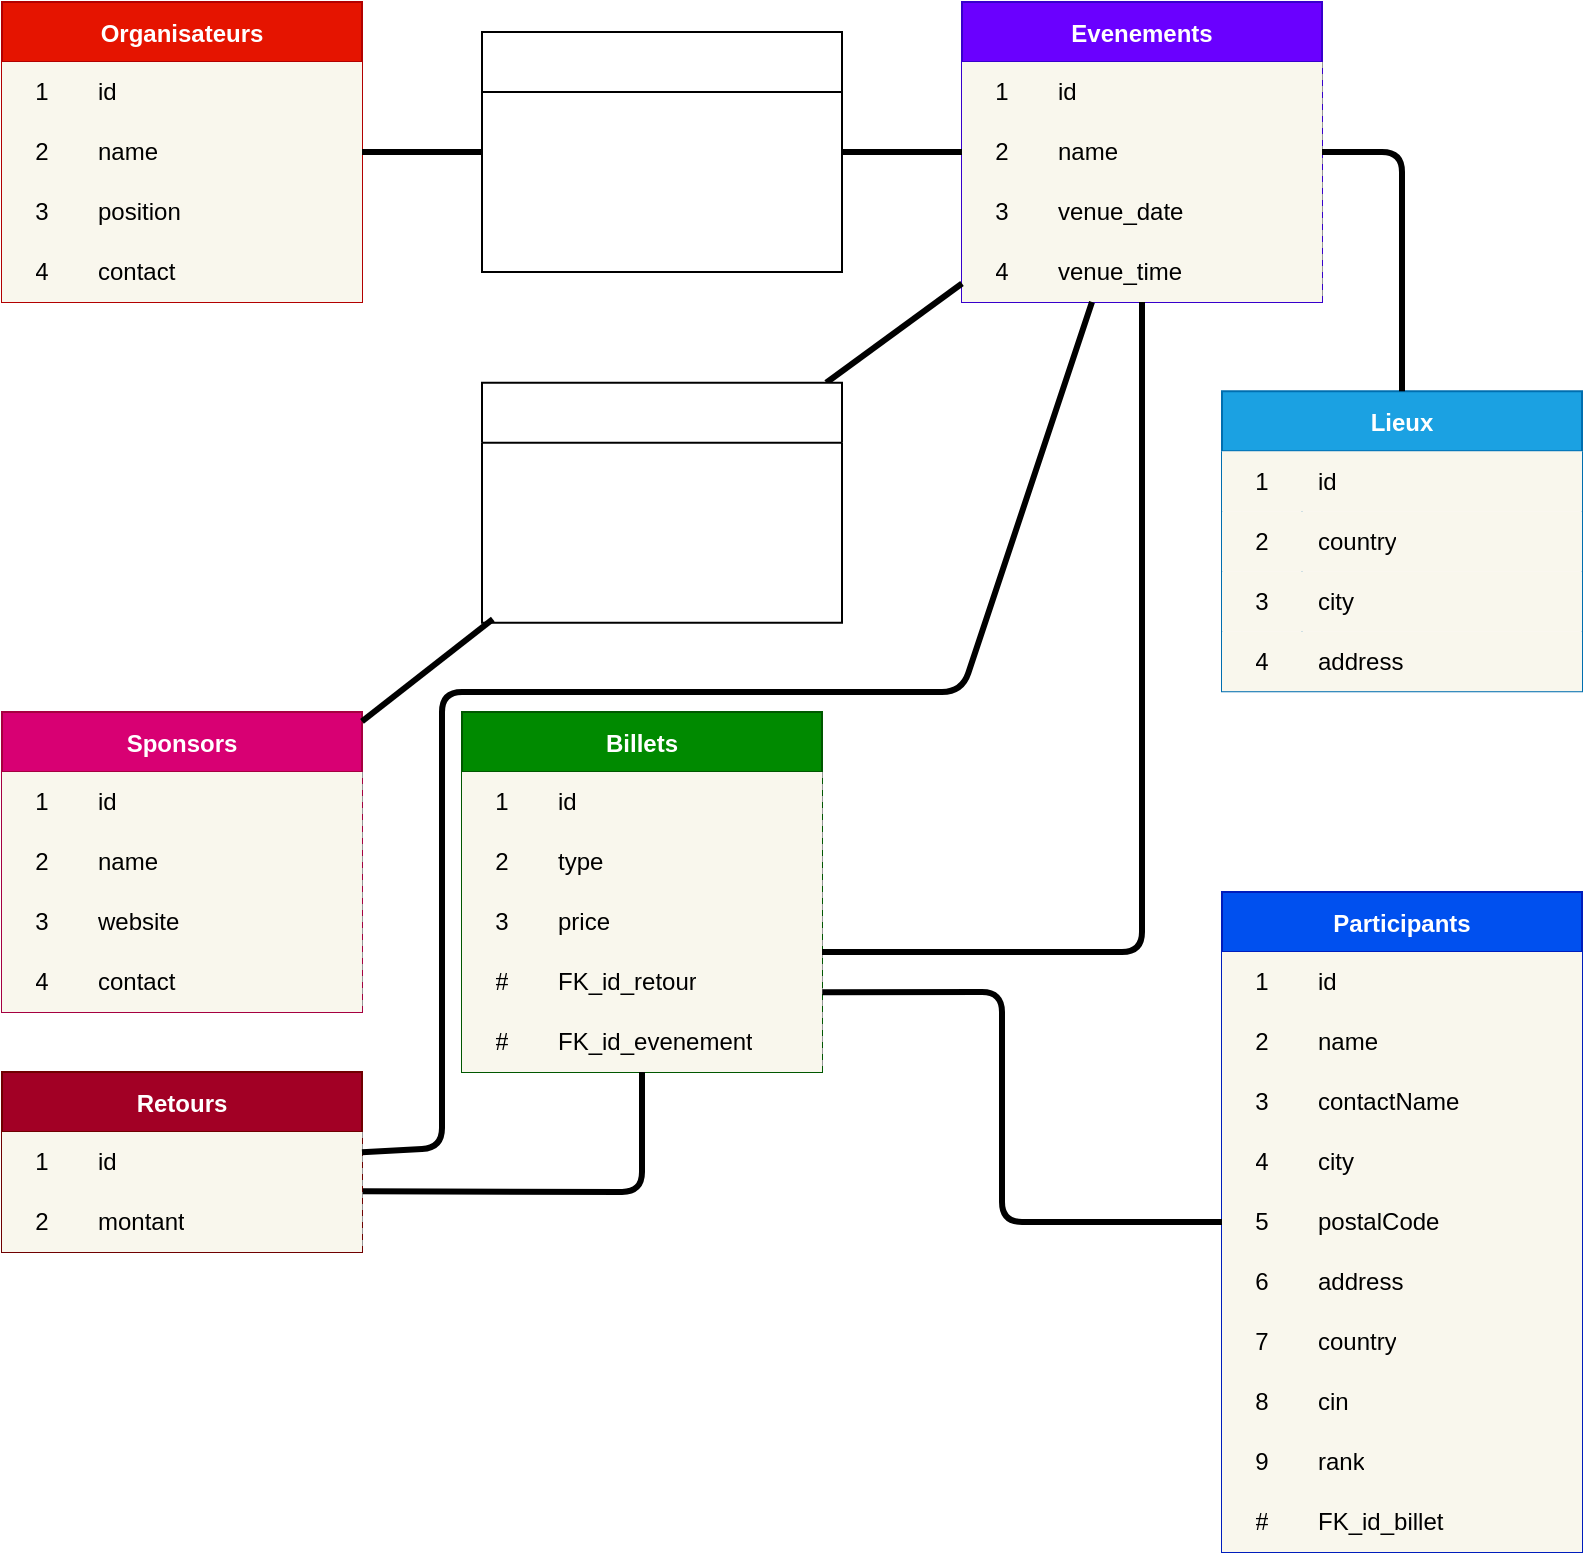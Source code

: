 <mxfile>
    <diagram id="FEun9XhWtbE138NAahEg" name="Page-1">
        <mxGraphModel dx="843" dy="712" grid="1" gridSize="10" guides="1" tooltips="1" connect="1" arrows="1" fold="1" page="1" pageScale="1" pageWidth="850" pageHeight="1100" math="0" shadow="0">
            <root>
                <mxCell id="0"/>
                <mxCell id="1" parent="0"/>
                <mxCell id="231" value="Organisateurs" style="shape=table;startSize=30;container=1;collapsible=0;childLayout=tableLayout;fixedRows=1;rowLines=1;fontStyle=1;rounded=0;shadow=0;glass=0;labelBackgroundColor=none;labelBorderColor=none;sketch=0;strokeColor=#B20000;strokeWidth=1;fontColor=#ffffff;fillColor=#e51400;resizeLast=1;resizeLastRow=1;" parent="1" vertex="1">
                    <mxGeometry x="40" y="25" width="180" height="150" as="geometry"/>
                </mxCell>
                <mxCell id="232" value="" style="shape=tableRow;horizontal=0;startSize=0;swimlaneHead=0;swimlaneBody=0;top=0;left=0;bottom=0;right=0;collapsible=0;dropTarget=0;fillColor=none;points=[[0,0.5],[1,0.5]];portConstraint=eastwest;rounded=0;shadow=0;glass=0;labelBackgroundColor=none;labelBorderColor=none;sketch=0;strokeColor=default;strokeWidth=1;fontColor=#000000;" parent="231" vertex="1">
                    <mxGeometry y="30" width="180" height="30" as="geometry"/>
                </mxCell>
                <mxCell id="233" value="1" style="shape=partialRectangle;html=1;whiteSpace=wrap;connectable=0;fillColor=#f9f7ed;top=0;left=0;bottom=0;right=0;overflow=hidden;pointerEvents=1;rounded=0;shadow=0;glass=0;labelBackgroundColor=none;labelBorderColor=none;sketch=0;strokeColor=#36393d;strokeWidth=1;fontColor=#000000;" parent="232" vertex="1">
                    <mxGeometry width="40" height="30" as="geometry">
                        <mxRectangle width="40" height="30" as="alternateBounds"/>
                    </mxGeometry>
                </mxCell>
                <mxCell id="234" value="&lt;font color=&quot;#000000&quot;&gt;id&lt;/font&gt;" style="shape=partialRectangle;html=1;whiteSpace=wrap;connectable=0;fillColor=#f9f7ed;top=0;left=0;bottom=0;right=0;align=left;spacingLeft=6;overflow=hidden;rounded=0;shadow=0;glass=0;labelBackgroundColor=none;labelBorderColor=none;sketch=0;strokeColor=#36393d;strokeWidth=1;" parent="232" vertex="1">
                    <mxGeometry x="40" width="140" height="30" as="geometry">
                        <mxRectangle width="140" height="30" as="alternateBounds"/>
                    </mxGeometry>
                </mxCell>
                <mxCell id="235" value="" style="shape=tableRow;horizontal=0;startSize=0;swimlaneHead=0;swimlaneBody=0;top=0;left=0;bottom=0;right=0;collapsible=0;dropTarget=0;fillColor=none;points=[[0,0.5],[1,0.5]];portConstraint=eastwest;rounded=0;shadow=0;glass=0;labelBackgroundColor=none;labelBorderColor=none;sketch=0;strokeColor=default;strokeWidth=1;fontColor=#000000;" parent="231" vertex="1">
                    <mxGeometry y="60" width="180" height="30" as="geometry"/>
                </mxCell>
                <mxCell id="236" value="2" style="shape=partialRectangle;html=1;whiteSpace=wrap;connectable=0;fillColor=#f9f7ed;top=0;left=0;bottom=0;right=0;overflow=hidden;rounded=0;shadow=0;glass=0;labelBackgroundColor=none;labelBorderColor=none;sketch=0;strokeColor=#36393d;strokeWidth=1;fontColor=#000000;" parent="235" vertex="1">
                    <mxGeometry width="40" height="30" as="geometry">
                        <mxRectangle width="40" height="30" as="alternateBounds"/>
                    </mxGeometry>
                </mxCell>
                <mxCell id="237" value="name" style="shape=partialRectangle;html=1;whiteSpace=wrap;connectable=0;fillColor=#f9f7ed;top=0;left=0;bottom=0;right=0;align=left;spacingLeft=6;overflow=hidden;rounded=0;shadow=0;glass=0;labelBackgroundColor=none;labelBorderColor=none;sketch=0;strokeColor=#36393d;strokeWidth=1;fontColor=#000000;" parent="235" vertex="1">
                    <mxGeometry x="40" width="140" height="30" as="geometry">
                        <mxRectangle width="140" height="30" as="alternateBounds"/>
                    </mxGeometry>
                </mxCell>
                <mxCell id="238" value="" style="shape=tableRow;horizontal=0;startSize=0;swimlaneHead=0;swimlaneBody=0;top=0;left=0;bottom=0;right=0;collapsible=0;dropTarget=0;fillColor=none;points=[[0,0.5],[1,0.5]];portConstraint=eastwest;rounded=0;shadow=0;glass=0;labelBackgroundColor=none;labelBorderColor=none;sketch=0;strokeColor=default;strokeWidth=1;fontColor=#000000;" parent="231" vertex="1">
                    <mxGeometry y="90" width="180" height="30" as="geometry"/>
                </mxCell>
                <mxCell id="239" value="3" style="shape=partialRectangle;html=1;whiteSpace=wrap;connectable=0;fillColor=#f9f7ed;top=0;left=0;bottom=0;right=0;overflow=hidden;rounded=0;shadow=0;glass=0;labelBackgroundColor=none;labelBorderColor=none;sketch=0;strokeColor=#36393d;strokeWidth=1;fontColor=#000000;" parent="238" vertex="1">
                    <mxGeometry width="40" height="30" as="geometry">
                        <mxRectangle width="40" height="30" as="alternateBounds"/>
                    </mxGeometry>
                </mxCell>
                <mxCell id="240" value="position" style="shape=partialRectangle;html=1;whiteSpace=wrap;connectable=0;fillColor=#f9f7ed;top=0;left=0;bottom=0;right=0;align=left;spacingLeft=6;overflow=hidden;rounded=0;shadow=0;glass=0;labelBackgroundColor=none;labelBorderColor=none;sketch=0;strokeColor=#36393d;strokeWidth=1;fontColor=#000000;" parent="238" vertex="1">
                    <mxGeometry x="40" width="140" height="30" as="geometry">
                        <mxRectangle width="140" height="30" as="alternateBounds"/>
                    </mxGeometry>
                </mxCell>
                <mxCell id="332" style="shape=tableRow;horizontal=0;startSize=0;swimlaneHead=0;swimlaneBody=0;top=0;left=0;bottom=0;right=0;collapsible=0;dropTarget=0;fillColor=none;points=[[0,0.5],[1,0.5]];portConstraint=eastwest;rounded=0;shadow=0;glass=0;labelBackgroundColor=none;labelBorderColor=none;sketch=0;strokeColor=default;strokeWidth=1;fontColor=#000000;" parent="231" vertex="1">
                    <mxGeometry y="120" width="180" height="30" as="geometry"/>
                </mxCell>
                <mxCell id="333" value="4" style="shape=partialRectangle;html=1;whiteSpace=wrap;connectable=0;fillColor=#f9f7ed;top=0;left=0;bottom=0;right=0;overflow=hidden;rounded=0;shadow=0;glass=0;labelBackgroundColor=none;labelBorderColor=none;sketch=0;strokeColor=#36393d;strokeWidth=1;fontColor=#000000;" parent="332" vertex="1">
                    <mxGeometry width="40" height="30" as="geometry">
                        <mxRectangle width="40" height="30" as="alternateBounds"/>
                    </mxGeometry>
                </mxCell>
                <mxCell id="334" value="contact" style="shape=partialRectangle;html=1;whiteSpace=wrap;connectable=0;fillColor=#f9f7ed;top=0;left=0;bottom=0;right=0;align=left;spacingLeft=6;overflow=hidden;rounded=0;shadow=0;glass=0;labelBackgroundColor=none;labelBorderColor=none;sketch=0;strokeColor=#36393d;strokeWidth=1;fontColor=#000000;" parent="332" vertex="1">
                    <mxGeometry x="40" width="140" height="30" as="geometry">
                        <mxRectangle width="140" height="30" as="alternateBounds"/>
                    </mxGeometry>
                </mxCell>
                <mxCell id="241" value="Evenements" style="shape=table;startSize=30;container=1;collapsible=0;childLayout=tableLayout;fixedRows=1;rowLines=1;fontStyle=1;rounded=0;shadow=0;glass=0;labelBackgroundColor=none;labelBorderColor=none;sketch=0;strokeColor=#3700CC;strokeWidth=1;fontColor=#ffffff;fillColor=#6a00ff;swimlaneLine=1;separatorColor=#999999;" parent="1" vertex="1">
                    <mxGeometry x="520" y="25" width="180" height="150" as="geometry"/>
                </mxCell>
                <mxCell id="242" value="" style="shape=tableRow;horizontal=0;startSize=0;swimlaneHead=0;swimlaneBody=0;top=0;left=0;bottom=0;right=0;collapsible=0;dropTarget=0;fillColor=none;points=[[0,0.5],[1,0.5]];portConstraint=eastwest;rounded=0;shadow=0;glass=0;labelBackgroundColor=none;labelBorderColor=none;sketch=0;strokeColor=default;strokeWidth=1;fontColor=#000000;separatorColor=#CCCCCC;container=1;backgroundOutline=1;" parent="241" vertex="1">
                    <mxGeometry y="30" width="180" height="30" as="geometry"/>
                </mxCell>
                <mxCell id="243" value="1" style="shape=partialRectangle;html=1;whiteSpace=wrap;connectable=0;fillColor=#f9f7ed;top=0;left=0;bottom=0;right=0;overflow=hidden;pointerEvents=1;rounded=0;shadow=0;glass=0;labelBackgroundColor=none;labelBorderColor=none;sketch=0;strokeColor=#36393d;strokeWidth=1;fontColor=#000000;" parent="242" vertex="1">
                    <mxGeometry width="40" height="30" as="geometry">
                        <mxRectangle width="40" height="30" as="alternateBounds"/>
                    </mxGeometry>
                </mxCell>
                <mxCell id="244" value="&lt;font color=&quot;#000000&quot;&gt;id&lt;/font&gt;" style="shape=partialRectangle;html=1;whiteSpace=wrap;connectable=0;fillColor=#f9f7ed;top=0;left=0;bottom=0;right=0;align=left;spacingLeft=6;overflow=hidden;rounded=0;shadow=0;glass=0;labelBackgroundColor=none;labelBorderColor=none;sketch=0;strokeColor=#36393d;strokeWidth=1;" parent="242" vertex="1">
                    <mxGeometry x="40" width="140" height="30" as="geometry">
                        <mxRectangle width="140" height="30" as="alternateBounds"/>
                    </mxGeometry>
                </mxCell>
                <mxCell id="245" value="" style="shape=tableRow;horizontal=0;startSize=0;swimlaneHead=0;swimlaneBody=0;top=0;left=0;bottom=0;right=0;collapsible=0;dropTarget=0;fillColor=none;points=[[0,0.5],[1,0.5]];portConstraint=eastwest;rounded=0;shadow=0;glass=0;labelBackgroundColor=none;labelBorderColor=none;sketch=0;strokeColor=default;strokeWidth=1;fontColor=#000000;" parent="241" vertex="1">
                    <mxGeometry y="60" width="180" height="30" as="geometry"/>
                </mxCell>
                <mxCell id="246" value="2" style="shape=partialRectangle;html=1;whiteSpace=wrap;connectable=0;fillColor=#f9f7ed;top=0;left=0;bottom=0;right=0;overflow=hidden;rounded=0;shadow=0;glass=0;labelBackgroundColor=none;labelBorderColor=none;sketch=0;strokeColor=#36393d;strokeWidth=1;fontColor=#000000;" parent="245" vertex="1">
                    <mxGeometry width="40" height="30" as="geometry">
                        <mxRectangle width="40" height="30" as="alternateBounds"/>
                    </mxGeometry>
                </mxCell>
                <mxCell id="247" value="name" style="shape=partialRectangle;html=1;whiteSpace=wrap;connectable=0;fillColor=#f9f7ed;top=0;left=0;bottom=0;right=0;align=left;spacingLeft=6;overflow=hidden;rounded=0;shadow=0;glass=0;labelBackgroundColor=none;labelBorderColor=none;sketch=0;strokeColor=#36393d;strokeWidth=1;fontColor=#000000;fillStyle=solid;" parent="245" vertex="1">
                    <mxGeometry x="40" width="140" height="30" as="geometry">
                        <mxRectangle width="140" height="30" as="alternateBounds"/>
                    </mxGeometry>
                </mxCell>
                <mxCell id="248" value="" style="shape=tableRow;horizontal=0;startSize=0;swimlaneHead=0;swimlaneBody=0;top=0;left=0;bottom=0;right=0;collapsible=0;dropTarget=0;fillColor=none;points=[[0,0.5],[1,0.5]];portConstraint=eastwest;rounded=0;shadow=0;glass=0;labelBackgroundColor=none;labelBorderColor=none;sketch=0;strokeColor=default;strokeWidth=1;fontColor=#000000;" parent="241" vertex="1">
                    <mxGeometry y="90" width="180" height="30" as="geometry"/>
                </mxCell>
                <mxCell id="249" value="3" style="shape=partialRectangle;html=1;whiteSpace=wrap;connectable=0;fillColor=#f9f7ed;top=0;left=0;bottom=0;right=0;overflow=hidden;rounded=0;shadow=0;glass=0;labelBackgroundColor=none;labelBorderColor=none;sketch=0;strokeColor=#36393d;strokeWidth=1;fontColor=#000000;" parent="248" vertex="1">
                    <mxGeometry width="40" height="30" as="geometry">
                        <mxRectangle width="40" height="30" as="alternateBounds"/>
                    </mxGeometry>
                </mxCell>
                <mxCell id="250" value="venue_date" style="shape=partialRectangle;html=1;whiteSpace=wrap;connectable=0;fillColor=#f9f7ed;top=0;left=0;bottom=0;right=0;align=left;spacingLeft=6;overflow=hidden;rounded=0;shadow=0;glass=0;labelBackgroundColor=none;labelBorderColor=none;sketch=0;strokeColor=#36393d;strokeWidth=1;fontColor=#000000;" parent="248" vertex="1">
                    <mxGeometry x="40" width="140" height="30" as="geometry">
                        <mxRectangle width="140" height="30" as="alternateBounds"/>
                    </mxGeometry>
                </mxCell>
                <mxCell id="465" style="shape=tableRow;horizontal=0;startSize=0;swimlaneHead=0;swimlaneBody=0;top=0;left=0;bottom=0;right=0;collapsible=0;dropTarget=0;fillColor=none;points=[[0,0.5],[1,0.5]];portConstraint=eastwest;rounded=0;shadow=0;glass=0;labelBackgroundColor=none;labelBorderColor=none;sketch=0;strokeColor=default;strokeWidth=1;fontColor=#000000;" parent="241" vertex="1">
                    <mxGeometry y="120" width="180" height="30" as="geometry"/>
                </mxCell>
                <mxCell id="466" value="4" style="shape=partialRectangle;html=1;whiteSpace=wrap;connectable=0;fillColor=#f9f7ed;top=0;left=0;bottom=0;right=0;overflow=hidden;rounded=0;shadow=0;glass=0;labelBackgroundColor=none;labelBorderColor=none;sketch=0;strokeColor=#36393d;strokeWidth=1;fontColor=#000000;" parent="465" vertex="1">
                    <mxGeometry width="40" height="30" as="geometry">
                        <mxRectangle width="40" height="30" as="alternateBounds"/>
                    </mxGeometry>
                </mxCell>
                <mxCell id="467" value="venue_time" style="shape=partialRectangle;html=1;whiteSpace=wrap;connectable=0;fillColor=#f9f7ed;top=0;left=0;bottom=0;right=0;align=left;spacingLeft=6;overflow=hidden;rounded=0;shadow=0;glass=0;labelBackgroundColor=none;labelBorderColor=none;sketch=0;strokeColor=#36393d;strokeWidth=1;fontColor=#000000;" parent="465" vertex="1">
                    <mxGeometry x="40" width="140" height="30" as="geometry">
                        <mxRectangle width="140" height="30" as="alternateBounds"/>
                    </mxGeometry>
                </mxCell>
                <mxCell id="251" value="Lieux" style="shape=table;startSize=30;container=1;collapsible=0;childLayout=tableLayout;fixedRows=1;rowLines=0;fontStyle=1;rounded=0;shadow=0;glass=0;labelBackgroundColor=none;labelBorderColor=none;sketch=0;strokeColor=#006EAF;strokeWidth=1;fontColor=#ffffff;fillColor=#1ba1e2;" parent="1" vertex="1">
                    <mxGeometry x="650" y="219.61" width="180" height="150" as="geometry"/>
                </mxCell>
                <mxCell id="252" value="" style="shape=tableRow;horizontal=0;startSize=0;swimlaneHead=0;swimlaneBody=0;top=0;left=0;bottom=0;right=0;collapsible=0;dropTarget=0;fillColor=none;points=[[0,0.5],[1,0.5]];portConstraint=eastwest;rounded=0;shadow=0;glass=0;labelBackgroundColor=none;labelBorderColor=none;sketch=0;strokeColor=default;strokeWidth=1;fontColor=#000000;" parent="251" vertex="1">
                    <mxGeometry y="30" width="180" height="30" as="geometry"/>
                </mxCell>
                <mxCell id="253" value="1" style="shape=partialRectangle;html=1;whiteSpace=wrap;connectable=0;fillColor=#f9f7ed;top=0;left=0;bottom=0;right=0;overflow=hidden;pointerEvents=1;rounded=0;shadow=0;glass=0;labelBackgroundColor=none;labelBorderColor=none;sketch=0;strokeColor=#36393d;strokeWidth=1;fontColor=#000000;" parent="252" vertex="1">
                    <mxGeometry width="40" height="30" as="geometry">
                        <mxRectangle width="40" height="30" as="alternateBounds"/>
                    </mxGeometry>
                </mxCell>
                <mxCell id="254" value="&lt;font color=&quot;#000000&quot;&gt;id&lt;/font&gt;" style="shape=partialRectangle;html=1;whiteSpace=wrap;connectable=0;fillColor=#f9f7ed;top=0;left=0;bottom=0;right=0;align=left;spacingLeft=6;overflow=hidden;rounded=0;shadow=0;glass=0;labelBackgroundColor=none;labelBorderColor=none;sketch=0;strokeColor=#36393d;strokeWidth=1;" parent="252" vertex="1">
                    <mxGeometry x="40" width="140" height="30" as="geometry">
                        <mxRectangle width="140" height="30" as="alternateBounds"/>
                    </mxGeometry>
                </mxCell>
                <mxCell id="255" value="" style="shape=tableRow;horizontal=0;startSize=0;swimlaneHead=0;swimlaneBody=0;top=0;left=0;bottom=0;right=0;collapsible=0;dropTarget=0;fillColor=none;points=[[0,0.5],[1,0.5]];portConstraint=eastwest;rounded=0;shadow=0;glass=0;labelBackgroundColor=none;labelBorderColor=none;sketch=0;strokeColor=default;strokeWidth=1;fontColor=#000000;" parent="251" vertex="1">
                    <mxGeometry y="60" width="180" height="30" as="geometry"/>
                </mxCell>
                <mxCell id="256" value="2" style="shape=partialRectangle;html=1;whiteSpace=wrap;connectable=0;fillColor=#f9f7ed;top=0;left=0;bottom=0;right=0;overflow=hidden;rounded=0;shadow=0;glass=0;labelBackgroundColor=none;labelBorderColor=none;sketch=0;strokeColor=#36393d;strokeWidth=1;fontColor=#000000;" parent="255" vertex="1">
                    <mxGeometry width="40" height="30" as="geometry">
                        <mxRectangle width="40" height="30" as="alternateBounds"/>
                    </mxGeometry>
                </mxCell>
                <mxCell id="257" value="country" style="shape=partialRectangle;html=1;whiteSpace=wrap;connectable=0;fillColor=#f9f7ed;top=0;left=0;bottom=0;right=0;align=left;spacingLeft=6;overflow=hidden;rounded=0;shadow=0;glass=0;labelBackgroundColor=none;labelBorderColor=none;sketch=0;strokeColor=#36393d;strokeWidth=1;fontColor=#000000;" parent="255" vertex="1">
                    <mxGeometry x="40" width="140" height="30" as="geometry">
                        <mxRectangle width="140" height="30" as="alternateBounds"/>
                    </mxGeometry>
                </mxCell>
                <mxCell id="258" value="" style="shape=tableRow;horizontal=0;startSize=0;swimlaneHead=0;swimlaneBody=0;top=0;left=0;bottom=0;right=0;collapsible=0;dropTarget=0;fillColor=none;points=[[0,0.5],[1,0.5]];portConstraint=eastwest;rounded=0;shadow=0;glass=0;labelBackgroundColor=none;labelBorderColor=none;sketch=0;strokeColor=default;strokeWidth=1;fontColor=#000000;" parent="251" vertex="1">
                    <mxGeometry y="90" width="180" height="30" as="geometry"/>
                </mxCell>
                <mxCell id="259" value="3" style="shape=partialRectangle;html=1;whiteSpace=wrap;connectable=0;fillColor=#f9f7ed;top=0;left=0;bottom=0;right=0;overflow=hidden;rounded=0;shadow=0;glass=0;labelBackgroundColor=none;labelBorderColor=none;sketch=0;strokeColor=#36393d;strokeWidth=1;fontColor=#000000;" parent="258" vertex="1">
                    <mxGeometry width="40" height="30" as="geometry">
                        <mxRectangle width="40" height="30" as="alternateBounds"/>
                    </mxGeometry>
                </mxCell>
                <mxCell id="260" value="city" style="shape=partialRectangle;html=1;whiteSpace=wrap;connectable=0;fillColor=#f9f7ed;top=0;left=0;bottom=0;right=0;align=left;spacingLeft=6;overflow=hidden;rounded=0;shadow=0;glass=0;labelBackgroundColor=none;labelBorderColor=none;sketch=0;strokeColor=#36393d;strokeWidth=1;fontColor=#000000;" parent="258" vertex="1">
                    <mxGeometry x="40" width="140" height="30" as="geometry">
                        <mxRectangle width="140" height="30" as="alternateBounds"/>
                    </mxGeometry>
                </mxCell>
                <mxCell id="261" style="shape=tableRow;horizontal=0;startSize=0;swimlaneHead=0;swimlaneBody=0;top=0;left=0;bottom=0;right=0;collapsible=0;dropTarget=0;fillColor=none;points=[[0,0.5],[1,0.5]];portConstraint=eastwest;rounded=0;shadow=0;glass=0;labelBackgroundColor=none;labelBorderColor=none;sketch=0;strokeColor=default;strokeWidth=1;fontColor=#000000;" parent="251" vertex="1">
                    <mxGeometry y="120" width="180" height="30" as="geometry"/>
                </mxCell>
                <mxCell id="262" value="4" style="shape=partialRectangle;html=1;whiteSpace=wrap;connectable=0;fillColor=#f9f7ed;top=0;left=0;bottom=0;right=0;overflow=hidden;rounded=0;shadow=0;glass=0;labelBackgroundColor=none;labelBorderColor=none;sketch=0;strokeColor=#36393d;strokeWidth=1;fontColor=#000000;" parent="261" vertex="1">
                    <mxGeometry width="40" height="30" as="geometry">
                        <mxRectangle width="40" height="30" as="alternateBounds"/>
                    </mxGeometry>
                </mxCell>
                <mxCell id="263" value="address" style="shape=partialRectangle;html=1;whiteSpace=wrap;connectable=0;fillColor=#f9f7ed;top=0;left=0;bottom=0;right=0;align=left;spacingLeft=6;overflow=hidden;rounded=0;shadow=0;glass=0;labelBackgroundColor=none;labelBorderColor=none;sketch=0;strokeColor=#36393d;strokeWidth=1;fontColor=#000000;" parent="261" vertex="1">
                    <mxGeometry x="40" width="140" height="30" as="geometry">
                        <mxRectangle width="140" height="30" as="alternateBounds"/>
                    </mxGeometry>
                </mxCell>
                <mxCell id="281" value="Participants" style="shape=table;startSize=30;container=1;collapsible=0;childLayout=tableLayout;fixedRows=1;rowLines=0;fontStyle=1;rounded=0;shadow=0;glass=0;labelBackgroundColor=none;labelBorderColor=none;sketch=0;strokeColor=#001DBC;strokeWidth=1;fontColor=#ffffff;fillColor=#0050ef;" parent="1" vertex="1">
                    <mxGeometry x="650" y="470" width="180" height="330" as="geometry"/>
                </mxCell>
                <mxCell id="282" value="" style="shape=tableRow;horizontal=0;startSize=0;swimlaneHead=0;swimlaneBody=0;top=0;left=0;bottom=0;right=0;collapsible=0;dropTarget=0;fillColor=none;points=[[0,0.5],[1,0.5]];portConstraint=eastwest;rounded=0;shadow=0;glass=0;labelBackgroundColor=none;labelBorderColor=none;sketch=0;strokeColor=default;strokeWidth=1;fontColor=#000000;" parent="281" vertex="1">
                    <mxGeometry y="30" width="180" height="30" as="geometry"/>
                </mxCell>
                <mxCell id="283" value="1" style="shape=partialRectangle;html=1;whiteSpace=wrap;connectable=0;fillColor=#f9f7ed;top=0;left=0;bottom=0;right=0;overflow=hidden;pointerEvents=1;rounded=0;shadow=0;glass=0;labelBackgroundColor=none;labelBorderColor=none;sketch=0;strokeColor=#36393d;strokeWidth=1;fontColor=#000000;" parent="282" vertex="1">
                    <mxGeometry width="40" height="30" as="geometry">
                        <mxRectangle width="40" height="30" as="alternateBounds"/>
                    </mxGeometry>
                </mxCell>
                <mxCell id="284" value="&lt;font color=&quot;#000000&quot;&gt;id&lt;/font&gt;" style="shape=partialRectangle;html=1;whiteSpace=wrap;connectable=0;fillColor=#f9f7ed;top=0;left=0;bottom=0;right=0;align=left;spacingLeft=6;overflow=hidden;rounded=0;shadow=0;glass=0;labelBackgroundColor=none;labelBorderColor=none;sketch=0;strokeColor=#36393d;strokeWidth=1;" parent="282" vertex="1">
                    <mxGeometry x="40" width="140" height="30" as="geometry">
                        <mxRectangle width="140" height="30" as="alternateBounds"/>
                    </mxGeometry>
                </mxCell>
                <mxCell id="285" value="" style="shape=tableRow;horizontal=0;startSize=0;swimlaneHead=0;swimlaneBody=0;top=0;left=0;bottom=0;right=0;collapsible=0;dropTarget=0;fillColor=none;points=[[0,0.5],[1,0.5]];portConstraint=eastwest;rounded=0;shadow=0;glass=0;labelBackgroundColor=none;labelBorderColor=none;sketch=0;strokeColor=default;strokeWidth=1;fontColor=#000000;" parent="281" vertex="1">
                    <mxGeometry y="60" width="180" height="30" as="geometry"/>
                </mxCell>
                <mxCell id="286" value="2" style="shape=partialRectangle;html=1;whiteSpace=wrap;connectable=0;fillColor=#f9f7ed;top=0;left=0;bottom=0;right=0;overflow=hidden;rounded=0;shadow=0;glass=0;labelBackgroundColor=none;labelBorderColor=none;sketch=0;strokeColor=#36393d;strokeWidth=1;fontColor=#000000;" parent="285" vertex="1">
                    <mxGeometry width="40" height="30" as="geometry">
                        <mxRectangle width="40" height="30" as="alternateBounds"/>
                    </mxGeometry>
                </mxCell>
                <mxCell id="287" value="name" style="shape=partialRectangle;html=1;whiteSpace=wrap;connectable=0;fillColor=#f9f7ed;top=0;left=0;bottom=0;right=0;align=left;spacingLeft=6;overflow=hidden;rounded=0;shadow=0;glass=0;labelBackgroundColor=none;labelBorderColor=none;sketch=0;strokeColor=#36393d;strokeWidth=1;fontColor=#000000;" parent="285" vertex="1">
                    <mxGeometry x="40" width="140" height="30" as="geometry">
                        <mxRectangle width="140" height="30" as="alternateBounds"/>
                    </mxGeometry>
                </mxCell>
                <mxCell id="288" value="" style="shape=tableRow;horizontal=0;startSize=0;swimlaneHead=0;swimlaneBody=0;top=0;left=0;bottom=0;right=0;collapsible=0;dropTarget=0;fillColor=none;points=[[0,0.5],[1,0.5]];portConstraint=eastwest;rounded=0;shadow=0;glass=0;labelBackgroundColor=none;labelBorderColor=none;sketch=0;strokeColor=default;strokeWidth=1;fontColor=#000000;" parent="281" vertex="1">
                    <mxGeometry y="90" width="180" height="30" as="geometry"/>
                </mxCell>
                <mxCell id="289" value="3" style="shape=partialRectangle;html=1;whiteSpace=wrap;connectable=0;fillColor=#f9f7ed;top=0;left=0;bottom=0;right=0;overflow=hidden;rounded=0;shadow=0;glass=0;labelBackgroundColor=none;labelBorderColor=none;sketch=0;strokeColor=#36393d;strokeWidth=1;fontColor=#000000;" parent="288" vertex="1">
                    <mxGeometry width="40" height="30" as="geometry">
                        <mxRectangle width="40" height="30" as="alternateBounds"/>
                    </mxGeometry>
                </mxCell>
                <mxCell id="290" value="contactName" style="shape=partialRectangle;html=1;whiteSpace=wrap;connectable=0;fillColor=#f9f7ed;top=0;left=0;bottom=0;right=0;align=left;spacingLeft=6;overflow=hidden;rounded=0;shadow=0;glass=0;labelBackgroundColor=none;labelBorderColor=none;sketch=0;strokeColor=#36393d;strokeWidth=1;fontColor=#000000;" parent="288" vertex="1">
                    <mxGeometry x="40" width="140" height="30" as="geometry">
                        <mxRectangle width="140" height="30" as="alternateBounds"/>
                    </mxGeometry>
                </mxCell>
                <mxCell id="291" style="shape=tableRow;horizontal=0;startSize=0;swimlaneHead=0;swimlaneBody=0;top=0;left=0;bottom=0;right=0;collapsible=0;dropTarget=0;fillColor=none;points=[[0,0.5],[1,0.5]];portConstraint=eastwest;rounded=0;shadow=0;glass=0;labelBackgroundColor=none;labelBorderColor=none;sketch=0;strokeColor=default;strokeWidth=1;fontColor=#000000;" parent="281" vertex="1">
                    <mxGeometry y="120" width="180" height="30" as="geometry"/>
                </mxCell>
                <mxCell id="292" value="4" style="shape=partialRectangle;html=1;whiteSpace=wrap;connectable=0;fillColor=#f9f7ed;top=0;left=0;bottom=0;right=0;overflow=hidden;rounded=0;shadow=0;glass=0;labelBackgroundColor=none;labelBorderColor=none;sketch=0;strokeColor=#36393d;strokeWidth=1;fontColor=#000000;" parent="291" vertex="1">
                    <mxGeometry width="40" height="30" as="geometry">
                        <mxRectangle width="40" height="30" as="alternateBounds"/>
                    </mxGeometry>
                </mxCell>
                <mxCell id="293" value="city" style="shape=partialRectangle;html=1;whiteSpace=wrap;connectable=0;fillColor=#f9f7ed;top=0;left=0;bottom=0;right=0;align=left;spacingLeft=6;overflow=hidden;rounded=0;shadow=0;glass=0;labelBackgroundColor=none;labelBorderColor=none;sketch=0;strokeColor=#36393d;strokeWidth=1;fontColor=#000000;" parent="291" vertex="1">
                    <mxGeometry x="40" width="140" height="30" as="geometry">
                        <mxRectangle width="140" height="30" as="alternateBounds"/>
                    </mxGeometry>
                </mxCell>
                <mxCell id="294" style="shape=tableRow;horizontal=0;startSize=0;swimlaneHead=0;swimlaneBody=0;top=0;left=0;bottom=0;right=0;collapsible=0;dropTarget=0;fillColor=none;points=[[0,0.5],[1,0.5]];portConstraint=eastwest;rounded=0;shadow=0;glass=0;labelBackgroundColor=none;labelBorderColor=none;sketch=0;strokeColor=default;strokeWidth=1;fontColor=#000000;" parent="281" vertex="1">
                    <mxGeometry y="150" width="180" height="30" as="geometry"/>
                </mxCell>
                <mxCell id="295" value="5" style="shape=partialRectangle;html=1;whiteSpace=wrap;connectable=0;fillColor=#f9f7ed;top=0;left=0;bottom=0;right=0;overflow=hidden;rounded=0;shadow=0;glass=0;labelBackgroundColor=none;labelBorderColor=none;sketch=0;strokeColor=#36393d;strokeWidth=1;fontColor=#000000;" parent="294" vertex="1">
                    <mxGeometry width="40" height="30" as="geometry">
                        <mxRectangle width="40" height="30" as="alternateBounds"/>
                    </mxGeometry>
                </mxCell>
                <mxCell id="296" value="postalCode" style="shape=partialRectangle;html=1;whiteSpace=wrap;connectable=0;fillColor=#f9f7ed;top=0;left=0;bottom=0;right=0;align=left;spacingLeft=6;overflow=hidden;rounded=0;shadow=0;glass=0;labelBackgroundColor=none;labelBorderColor=none;sketch=0;strokeColor=#36393d;strokeWidth=1;fontColor=#000000;" parent="294" vertex="1">
                    <mxGeometry x="40" width="140" height="30" as="geometry">
                        <mxRectangle width="140" height="30" as="alternateBounds"/>
                    </mxGeometry>
                </mxCell>
                <mxCell id="297" style="shape=tableRow;horizontal=0;startSize=0;swimlaneHead=0;swimlaneBody=0;top=0;left=0;bottom=0;right=0;collapsible=0;dropTarget=0;fillColor=none;points=[[0,0.5],[1,0.5]];portConstraint=eastwest;rounded=0;shadow=0;glass=0;labelBackgroundColor=none;labelBorderColor=none;sketch=0;strokeColor=default;strokeWidth=1;fontColor=#000000;" parent="281" vertex="1">
                    <mxGeometry y="180" width="180" height="30" as="geometry"/>
                </mxCell>
                <mxCell id="298" value="6" style="shape=partialRectangle;html=1;whiteSpace=wrap;connectable=0;fillColor=#f9f7ed;top=0;left=0;bottom=0;right=0;overflow=hidden;rounded=0;shadow=0;glass=0;labelBackgroundColor=none;labelBorderColor=none;sketch=0;strokeColor=#36393d;strokeWidth=1;fontColor=#000000;" parent="297" vertex="1">
                    <mxGeometry width="40" height="30" as="geometry">
                        <mxRectangle width="40" height="30" as="alternateBounds"/>
                    </mxGeometry>
                </mxCell>
                <mxCell id="299" value="address" style="shape=partialRectangle;html=1;whiteSpace=wrap;connectable=0;fillColor=#f9f7ed;top=0;left=0;bottom=0;right=0;align=left;spacingLeft=6;overflow=hidden;rounded=0;shadow=0;glass=0;labelBackgroundColor=none;labelBorderColor=none;sketch=0;strokeColor=#36393d;strokeWidth=1;fontColor=#000000;" parent="297" vertex="1">
                    <mxGeometry x="40" width="140" height="30" as="geometry">
                        <mxRectangle width="140" height="30" as="alternateBounds"/>
                    </mxGeometry>
                </mxCell>
                <mxCell id="300" style="shape=tableRow;horizontal=0;startSize=0;swimlaneHead=0;swimlaneBody=0;top=0;left=0;bottom=0;right=0;collapsible=0;dropTarget=0;fillColor=none;points=[[0,0.5],[1,0.5]];portConstraint=eastwest;rounded=0;shadow=0;glass=0;labelBackgroundColor=none;labelBorderColor=none;sketch=0;strokeColor=default;strokeWidth=1;fontColor=#000000;" parent="281" vertex="1">
                    <mxGeometry y="210" width="180" height="30" as="geometry"/>
                </mxCell>
                <mxCell id="301" value="7" style="shape=partialRectangle;html=1;whiteSpace=wrap;connectable=0;fillColor=#f9f7ed;top=0;left=0;bottom=0;right=0;overflow=hidden;rounded=0;shadow=0;glass=0;labelBackgroundColor=none;labelBorderColor=none;sketch=0;strokeColor=#36393d;strokeWidth=1;fontColor=#000000;" parent="300" vertex="1">
                    <mxGeometry width="40" height="30" as="geometry">
                        <mxRectangle width="40" height="30" as="alternateBounds"/>
                    </mxGeometry>
                </mxCell>
                <mxCell id="302" value="country" style="shape=partialRectangle;html=1;whiteSpace=wrap;connectable=0;fillColor=#f9f7ed;top=0;left=0;bottom=0;right=0;align=left;spacingLeft=6;overflow=hidden;rounded=0;shadow=0;glass=0;labelBackgroundColor=none;labelBorderColor=none;sketch=0;strokeColor=#36393d;strokeWidth=1;fontColor=#000000;" parent="300" vertex="1">
                    <mxGeometry x="40" width="140" height="30" as="geometry">
                        <mxRectangle width="140" height="30" as="alternateBounds"/>
                    </mxGeometry>
                </mxCell>
                <mxCell id="303" style="shape=tableRow;horizontal=0;startSize=0;swimlaneHead=0;swimlaneBody=0;top=0;left=0;bottom=0;right=0;collapsible=0;dropTarget=0;fillColor=none;points=[[0,0.5],[1,0.5]];portConstraint=eastwest;rounded=0;shadow=0;glass=0;labelBackgroundColor=none;labelBorderColor=none;sketch=0;strokeColor=default;strokeWidth=1;fontColor=#000000;" parent="281" vertex="1">
                    <mxGeometry y="240" width="180" height="30" as="geometry"/>
                </mxCell>
                <mxCell id="304" value="8" style="shape=partialRectangle;html=1;whiteSpace=wrap;connectable=0;fillColor=#f9f7ed;top=0;left=0;bottom=0;right=0;overflow=hidden;rounded=0;shadow=0;glass=0;labelBackgroundColor=none;labelBorderColor=none;sketch=0;strokeColor=#36393d;strokeWidth=1;fontColor=#000000;" parent="303" vertex="1">
                    <mxGeometry width="40" height="30" as="geometry">
                        <mxRectangle width="40" height="30" as="alternateBounds"/>
                    </mxGeometry>
                </mxCell>
                <mxCell id="305" value="cin" style="shape=partialRectangle;html=1;whiteSpace=wrap;connectable=0;fillColor=#f9f7ed;top=0;left=0;bottom=0;right=0;align=left;spacingLeft=6;overflow=hidden;rounded=0;shadow=0;glass=0;labelBackgroundColor=none;labelBorderColor=none;sketch=0;strokeColor=#36393d;strokeWidth=1;fontColor=#000000;" parent="303" vertex="1">
                    <mxGeometry x="40" width="140" height="30" as="geometry">
                        <mxRectangle width="140" height="30" as="alternateBounds"/>
                    </mxGeometry>
                </mxCell>
                <mxCell id="306" style="shape=tableRow;horizontal=0;startSize=0;swimlaneHead=0;swimlaneBody=0;top=0;left=0;bottom=0;right=0;collapsible=0;dropTarget=0;fillColor=none;points=[[0,0.5],[1,0.5]];portConstraint=eastwest;rounded=0;shadow=0;glass=0;labelBackgroundColor=none;labelBorderColor=none;sketch=0;strokeColor=default;strokeWidth=1;fontColor=#000000;" parent="281" vertex="1">
                    <mxGeometry y="270" width="180" height="30" as="geometry"/>
                </mxCell>
                <mxCell id="307" value="9" style="shape=partialRectangle;html=1;whiteSpace=wrap;connectable=0;fillColor=#f9f7ed;top=0;left=0;bottom=0;right=0;overflow=hidden;rounded=0;shadow=0;glass=0;labelBackgroundColor=none;labelBorderColor=none;sketch=0;strokeColor=#36393d;strokeWidth=1;fontColor=#000000;" parent="306" vertex="1">
                    <mxGeometry width="40" height="30" as="geometry">
                        <mxRectangle width="40" height="30" as="alternateBounds"/>
                    </mxGeometry>
                </mxCell>
                <mxCell id="308" value="rank" style="shape=partialRectangle;html=1;whiteSpace=wrap;connectable=0;fillColor=#f9f7ed;top=0;left=0;bottom=0;right=0;align=left;spacingLeft=6;overflow=hidden;rounded=0;shadow=0;glass=0;labelBackgroundColor=none;labelBorderColor=none;sketch=0;strokeColor=#36393d;strokeWidth=1;fontColor=#000000;" parent="306" vertex="1">
                    <mxGeometry x="40" width="140" height="30" as="geometry">
                        <mxRectangle width="140" height="30" as="alternateBounds"/>
                    </mxGeometry>
                </mxCell>
                <mxCell id="487" style="shape=tableRow;horizontal=0;startSize=0;swimlaneHead=0;swimlaneBody=0;top=0;left=0;bottom=0;right=0;collapsible=0;dropTarget=0;fillColor=none;points=[[0,0.5],[1,0.5]];portConstraint=eastwest;rounded=0;shadow=0;glass=0;labelBackgroundColor=none;labelBorderColor=none;sketch=0;strokeColor=default;strokeWidth=1;fontColor=#000000;" vertex="1" parent="281">
                    <mxGeometry y="300" width="180" height="30" as="geometry"/>
                </mxCell>
                <mxCell id="488" value="#" style="shape=partialRectangle;html=1;whiteSpace=wrap;connectable=0;fillColor=#f9f7ed;top=0;left=0;bottom=0;right=0;overflow=hidden;rounded=0;shadow=0;glass=0;labelBackgroundColor=none;labelBorderColor=none;sketch=0;strokeColor=#36393d;strokeWidth=1;fontColor=#000000;" vertex="1" parent="487">
                    <mxGeometry width="40" height="30" as="geometry">
                        <mxRectangle width="40" height="30" as="alternateBounds"/>
                    </mxGeometry>
                </mxCell>
                <mxCell id="489" value="FK_id_billet" style="shape=partialRectangle;html=1;whiteSpace=wrap;connectable=0;fillColor=#f9f7ed;top=0;left=0;bottom=0;right=0;align=left;spacingLeft=6;overflow=hidden;rounded=0;shadow=0;glass=0;labelBackgroundColor=none;labelBorderColor=none;sketch=0;strokeColor=#36393d;strokeWidth=1;fontColor=#000000;" vertex="1" parent="487">
                    <mxGeometry x="40" width="140" height="30" as="geometry">
                        <mxRectangle width="140" height="30" as="alternateBounds"/>
                    </mxGeometry>
                </mxCell>
                <mxCell id="309" value="Billets" style="shape=table;startSize=30;container=1;collapsible=0;childLayout=tableLayout;fixedRows=1;rowLines=1;fontStyle=1;rounded=0;shadow=0;glass=0;labelBackgroundColor=none;labelBorderColor=none;sketch=0;strokeColor=#005700;strokeWidth=1;fillColor=#008a00;swimlaneLine=1;separatorColor=#999999;fontColor=#ffffff;" parent="1" vertex="1">
                    <mxGeometry x="270" y="380" width="180" height="180" as="geometry"/>
                </mxCell>
                <mxCell id="310" value="" style="shape=tableRow;horizontal=0;startSize=0;swimlaneHead=0;swimlaneBody=0;top=0;left=0;bottom=0;right=0;collapsible=0;dropTarget=0;fillColor=none;points=[[0,0.5],[1,0.5]];portConstraint=eastwest;rounded=0;shadow=0;glass=0;labelBackgroundColor=none;labelBorderColor=none;sketch=0;strokeColor=default;strokeWidth=1;fontColor=#000000;separatorColor=#CCCCCC;container=1;backgroundOutline=1;" parent="309" vertex="1">
                    <mxGeometry y="30" width="180" height="30" as="geometry"/>
                </mxCell>
                <mxCell id="311" value="1" style="shape=partialRectangle;html=1;whiteSpace=wrap;connectable=0;fillColor=#f9f7ed;top=0;left=0;bottom=0;right=0;overflow=hidden;pointerEvents=1;rounded=0;shadow=0;glass=0;labelBackgroundColor=none;labelBorderColor=none;sketch=0;strokeColor=#36393d;strokeWidth=1;fontColor=#000000;" parent="310" vertex="1">
                    <mxGeometry width="40" height="30" as="geometry">
                        <mxRectangle width="40" height="30" as="alternateBounds"/>
                    </mxGeometry>
                </mxCell>
                <mxCell id="312" value="&lt;font color=&quot;#000000&quot;&gt;id&lt;/font&gt;" style="shape=partialRectangle;html=1;whiteSpace=wrap;connectable=0;fillColor=#f9f7ed;top=0;left=0;bottom=0;right=0;align=left;spacingLeft=6;overflow=hidden;rounded=0;shadow=0;glass=0;labelBackgroundColor=none;labelBorderColor=none;sketch=0;strokeColor=#36393d;strokeWidth=1;" parent="310" vertex="1">
                    <mxGeometry x="40" width="140" height="30" as="geometry">
                        <mxRectangle width="140" height="30" as="alternateBounds"/>
                    </mxGeometry>
                </mxCell>
                <mxCell id="313" value="" style="shape=tableRow;horizontal=0;startSize=0;swimlaneHead=0;swimlaneBody=0;top=0;left=0;bottom=0;right=0;collapsible=0;dropTarget=0;fillColor=none;points=[[0,0.5],[1,0.5]];portConstraint=eastwest;rounded=0;shadow=0;glass=0;labelBackgroundColor=none;labelBorderColor=none;sketch=0;strokeColor=default;strokeWidth=1;fontColor=#000000;" parent="309" vertex="1">
                    <mxGeometry y="60" width="180" height="30" as="geometry"/>
                </mxCell>
                <mxCell id="314" value="2" style="shape=partialRectangle;html=1;whiteSpace=wrap;connectable=0;fillColor=#f9f7ed;top=0;left=0;bottom=0;right=0;overflow=hidden;rounded=0;shadow=0;glass=0;labelBackgroundColor=none;labelBorderColor=none;sketch=0;strokeColor=#36393d;strokeWidth=1;fontColor=#000000;" parent="313" vertex="1">
                    <mxGeometry width="40" height="30" as="geometry">
                        <mxRectangle width="40" height="30" as="alternateBounds"/>
                    </mxGeometry>
                </mxCell>
                <mxCell id="315" value="type" style="shape=partialRectangle;html=1;whiteSpace=wrap;connectable=0;fillColor=#f9f7ed;top=0;left=0;bottom=0;right=0;align=left;spacingLeft=6;overflow=hidden;rounded=0;shadow=0;glass=0;labelBackgroundColor=none;labelBorderColor=none;sketch=0;strokeColor=#36393d;strokeWidth=1;fontColor=#000000;fillStyle=solid;" parent="313" vertex="1">
                    <mxGeometry x="40" width="140" height="30" as="geometry">
                        <mxRectangle width="140" height="30" as="alternateBounds"/>
                    </mxGeometry>
                </mxCell>
                <mxCell id="316" value="" style="shape=tableRow;horizontal=0;startSize=0;swimlaneHead=0;swimlaneBody=0;top=0;left=0;bottom=0;right=0;collapsible=0;dropTarget=0;fillColor=none;points=[[0,0.5],[1,0.5]];portConstraint=eastwest;rounded=0;shadow=0;glass=0;labelBackgroundColor=none;labelBorderColor=none;sketch=0;strokeColor=default;strokeWidth=1;fontColor=#000000;" parent="309" vertex="1">
                    <mxGeometry y="90" width="180" height="30" as="geometry"/>
                </mxCell>
                <mxCell id="317" value="3" style="shape=partialRectangle;html=1;whiteSpace=wrap;connectable=0;fillColor=#f9f7ed;top=0;left=0;bottom=0;right=0;overflow=hidden;rounded=0;shadow=0;glass=0;labelBackgroundColor=none;labelBorderColor=none;sketch=0;strokeColor=#36393d;strokeWidth=1;fontColor=#000000;" parent="316" vertex="1">
                    <mxGeometry width="40" height="30" as="geometry">
                        <mxRectangle width="40" height="30" as="alternateBounds"/>
                    </mxGeometry>
                </mxCell>
                <mxCell id="318" value="price" style="shape=partialRectangle;html=1;whiteSpace=wrap;connectable=0;fillColor=#f9f7ed;top=0;left=0;bottom=0;right=0;align=left;spacingLeft=6;overflow=hidden;rounded=0;shadow=0;glass=0;labelBackgroundColor=none;labelBorderColor=none;sketch=0;strokeColor=#36393d;strokeWidth=1;fontColor=#000000;" parent="316" vertex="1">
                    <mxGeometry x="40" width="140" height="30" as="geometry">
                        <mxRectangle width="140" height="30" as="alternateBounds"/>
                    </mxGeometry>
                </mxCell>
                <mxCell id="416" style="shape=tableRow;horizontal=0;startSize=0;swimlaneHead=0;swimlaneBody=0;top=0;left=0;bottom=0;right=0;collapsible=0;dropTarget=0;fillColor=none;points=[[0,0.5],[1,0.5]];portConstraint=eastwest;rounded=0;shadow=0;glass=0;labelBackgroundColor=none;labelBorderColor=none;sketch=0;strokeColor=default;strokeWidth=1;fontColor=#000000;" parent="309" vertex="1">
                    <mxGeometry y="120" width="180" height="30" as="geometry"/>
                </mxCell>
                <mxCell id="417" value="#" style="shape=partialRectangle;html=1;whiteSpace=wrap;connectable=0;fillColor=#f9f7ed;top=0;left=0;bottom=0;right=0;overflow=hidden;rounded=0;shadow=0;glass=0;labelBackgroundColor=none;labelBorderColor=none;sketch=0;strokeColor=#36393d;strokeWidth=1;fontColor=#000000;" parent="416" vertex="1">
                    <mxGeometry width="40" height="30" as="geometry">
                        <mxRectangle width="40" height="30" as="alternateBounds"/>
                    </mxGeometry>
                </mxCell>
                <mxCell id="418" value="FK_id_retour" style="shape=partialRectangle;html=1;whiteSpace=wrap;connectable=0;fillColor=#f9f7ed;top=0;left=0;bottom=0;right=0;align=left;spacingLeft=6;overflow=hidden;rounded=0;shadow=0;glass=0;labelBackgroundColor=none;labelBorderColor=none;sketch=0;strokeColor=#36393d;strokeWidth=1;fontColor=#000000;" parent="416" vertex="1">
                    <mxGeometry x="40" width="140" height="30" as="geometry">
                        <mxRectangle width="140" height="30" as="alternateBounds"/>
                    </mxGeometry>
                </mxCell>
                <mxCell id="461" style="shape=tableRow;horizontal=0;startSize=0;swimlaneHead=0;swimlaneBody=0;top=0;left=0;bottom=0;right=0;collapsible=0;dropTarget=0;fillColor=none;points=[[0,0.5],[1,0.5]];portConstraint=eastwest;rounded=0;shadow=0;glass=0;labelBackgroundColor=none;labelBorderColor=none;sketch=0;strokeColor=default;strokeWidth=1;fontColor=#000000;" parent="309" vertex="1">
                    <mxGeometry y="150" width="180" height="30" as="geometry"/>
                </mxCell>
                <mxCell id="462" value="#" style="shape=partialRectangle;html=1;whiteSpace=wrap;connectable=0;fillColor=#f9f7ed;top=0;left=0;bottom=0;right=0;overflow=hidden;rounded=0;shadow=0;glass=0;labelBackgroundColor=none;labelBorderColor=none;sketch=0;strokeColor=#36393d;strokeWidth=1;fontColor=#000000;" parent="461" vertex="1">
                    <mxGeometry width="40" height="30" as="geometry">
                        <mxRectangle width="40" height="30" as="alternateBounds"/>
                    </mxGeometry>
                </mxCell>
                <mxCell id="463" value="FK_id_evenement" style="shape=partialRectangle;html=1;whiteSpace=wrap;connectable=0;fillColor=#f9f7ed;top=0;left=0;bottom=0;right=0;align=left;spacingLeft=6;overflow=hidden;rounded=0;shadow=0;glass=0;labelBackgroundColor=none;labelBorderColor=none;sketch=0;strokeColor=#36393d;strokeWidth=1;fontColor=#000000;" parent="461" vertex="1">
                    <mxGeometry x="40" width="140" height="30" as="geometry">
                        <mxRectangle width="140" height="30" as="alternateBounds"/>
                    </mxGeometry>
                </mxCell>
                <mxCell id="319" value="Sponsors" style="shape=table;startSize=30;container=1;collapsible=0;childLayout=tableLayout;fixedRows=1;rowLines=1;fontStyle=1;rounded=0;shadow=0;glass=0;labelBackgroundColor=none;labelBorderColor=none;sketch=0;strokeColor=#A50040;strokeWidth=1;fillColor=#d80073;swimlaneLine=1;separatorColor=#999999;fontColor=#ffffff;" parent="1" vertex="1">
                    <mxGeometry x="40" y="380" width="180" height="150" as="geometry"/>
                </mxCell>
                <mxCell id="320" value="" style="shape=tableRow;horizontal=0;startSize=0;swimlaneHead=0;swimlaneBody=0;top=0;left=0;bottom=0;right=0;collapsible=0;dropTarget=0;fillColor=none;points=[[0,0.5],[1,0.5]];portConstraint=eastwest;rounded=0;shadow=0;glass=0;labelBackgroundColor=none;labelBorderColor=none;sketch=0;strokeColor=default;strokeWidth=1;fontColor=#000000;separatorColor=#CCCCCC;container=1;backgroundOutline=1;" parent="319" vertex="1">
                    <mxGeometry y="30" width="180" height="30" as="geometry"/>
                </mxCell>
                <mxCell id="321" value="1" style="shape=partialRectangle;html=1;whiteSpace=wrap;connectable=0;fillColor=#f9f7ed;top=0;left=0;bottom=0;right=0;overflow=hidden;pointerEvents=1;rounded=0;shadow=0;glass=0;labelBackgroundColor=none;labelBorderColor=none;sketch=0;strokeColor=#36393d;strokeWidth=1;fontColor=#000000;" parent="320" vertex="1">
                    <mxGeometry width="40" height="30" as="geometry">
                        <mxRectangle width="40" height="30" as="alternateBounds"/>
                    </mxGeometry>
                </mxCell>
                <mxCell id="322" value="&lt;font color=&quot;#000000&quot;&gt;id&lt;/font&gt;" style="shape=partialRectangle;html=1;whiteSpace=wrap;connectable=0;fillColor=#f9f7ed;top=0;left=0;bottom=0;right=0;align=left;spacingLeft=6;overflow=hidden;rounded=0;shadow=0;glass=0;labelBackgroundColor=none;labelBorderColor=none;sketch=0;strokeColor=#36393d;strokeWidth=1;" parent="320" vertex="1">
                    <mxGeometry x="40" width="140" height="30" as="geometry">
                        <mxRectangle width="140" height="30" as="alternateBounds"/>
                    </mxGeometry>
                </mxCell>
                <mxCell id="323" value="" style="shape=tableRow;horizontal=0;startSize=0;swimlaneHead=0;swimlaneBody=0;top=0;left=0;bottom=0;right=0;collapsible=0;dropTarget=0;fillColor=none;points=[[0,0.5],[1,0.5]];portConstraint=eastwest;rounded=0;shadow=0;glass=0;labelBackgroundColor=none;labelBorderColor=none;sketch=0;strokeColor=default;strokeWidth=1;fontColor=#000000;" parent="319" vertex="1">
                    <mxGeometry y="60" width="180" height="30" as="geometry"/>
                </mxCell>
                <mxCell id="324" value="2" style="shape=partialRectangle;html=1;whiteSpace=wrap;connectable=0;fillColor=#f9f7ed;top=0;left=0;bottom=0;right=0;overflow=hidden;rounded=0;shadow=0;glass=0;labelBackgroundColor=none;labelBorderColor=none;sketch=0;strokeColor=#36393d;strokeWidth=1;fontColor=#000000;" parent="323" vertex="1">
                    <mxGeometry width="40" height="30" as="geometry">
                        <mxRectangle width="40" height="30" as="alternateBounds"/>
                    </mxGeometry>
                </mxCell>
                <mxCell id="325" value="name" style="shape=partialRectangle;html=1;whiteSpace=wrap;connectable=0;fillColor=#f9f7ed;top=0;left=0;bottom=0;right=0;align=left;spacingLeft=6;overflow=hidden;rounded=0;shadow=0;glass=0;labelBackgroundColor=none;labelBorderColor=none;sketch=0;strokeColor=#36393d;strokeWidth=1;fontColor=#000000;fillStyle=solid;" parent="323" vertex="1">
                    <mxGeometry x="40" width="140" height="30" as="geometry">
                        <mxRectangle width="140" height="30" as="alternateBounds"/>
                    </mxGeometry>
                </mxCell>
                <mxCell id="326" value="" style="shape=tableRow;horizontal=0;startSize=0;swimlaneHead=0;swimlaneBody=0;top=0;left=0;bottom=0;right=0;collapsible=0;dropTarget=0;fillColor=none;points=[[0,0.5],[1,0.5]];portConstraint=eastwest;rounded=0;shadow=0;glass=0;labelBackgroundColor=none;labelBorderColor=none;sketch=0;strokeColor=default;strokeWidth=1;fontColor=#000000;" parent="319" vertex="1">
                    <mxGeometry y="90" width="180" height="30" as="geometry"/>
                </mxCell>
                <mxCell id="327" value="3" style="shape=partialRectangle;html=1;whiteSpace=wrap;connectable=0;fillColor=#f9f7ed;top=0;left=0;bottom=0;right=0;overflow=hidden;rounded=0;shadow=0;glass=0;labelBackgroundColor=none;labelBorderColor=none;sketch=0;strokeColor=#36393d;strokeWidth=1;fontColor=#000000;" parent="326" vertex="1">
                    <mxGeometry width="40" height="30" as="geometry">
                        <mxRectangle width="40" height="30" as="alternateBounds"/>
                    </mxGeometry>
                </mxCell>
                <mxCell id="328" value="website" style="shape=partialRectangle;html=1;whiteSpace=wrap;connectable=0;fillColor=#f9f7ed;top=0;left=0;bottom=0;right=0;align=left;spacingLeft=6;overflow=hidden;rounded=0;shadow=0;glass=0;labelBackgroundColor=none;labelBorderColor=none;sketch=0;strokeColor=#36393d;strokeWidth=1;fontColor=#000000;" parent="326" vertex="1">
                    <mxGeometry x="40" width="140" height="30" as="geometry">
                        <mxRectangle width="140" height="30" as="alternateBounds"/>
                    </mxGeometry>
                </mxCell>
                <mxCell id="329" style="shape=tableRow;horizontal=0;startSize=0;swimlaneHead=0;swimlaneBody=0;top=0;left=0;bottom=0;right=0;collapsible=0;dropTarget=0;fillColor=none;points=[[0,0.5],[1,0.5]];portConstraint=eastwest;rounded=0;shadow=0;glass=0;labelBackgroundColor=none;labelBorderColor=none;sketch=0;strokeColor=default;strokeWidth=1;fontColor=#000000;" parent="319" vertex="1">
                    <mxGeometry y="120" width="180" height="30" as="geometry"/>
                </mxCell>
                <mxCell id="330" value="4" style="shape=partialRectangle;html=1;whiteSpace=wrap;connectable=0;fillColor=#f9f7ed;top=0;left=0;bottom=0;right=0;overflow=hidden;rounded=0;shadow=0;glass=0;labelBackgroundColor=none;labelBorderColor=none;sketch=0;strokeColor=#36393d;strokeWidth=1;fontColor=#000000;" parent="329" vertex="1">
                    <mxGeometry width="40" height="30" as="geometry">
                        <mxRectangle width="40" height="30" as="alternateBounds"/>
                    </mxGeometry>
                </mxCell>
                <mxCell id="331" value="contact" style="shape=partialRectangle;html=1;whiteSpace=wrap;connectable=0;fillColor=#f9f7ed;top=0;left=0;bottom=0;right=0;align=left;spacingLeft=6;overflow=hidden;rounded=0;shadow=0;glass=0;labelBackgroundColor=none;labelBorderColor=none;sketch=0;strokeColor=#36393d;strokeWidth=1;fontColor=#000000;" parent="329" vertex="1">
                    <mxGeometry x="40" width="140" height="30" as="geometry">
                        <mxRectangle width="140" height="30" as="alternateBounds"/>
                    </mxGeometry>
                </mxCell>
                <mxCell id="344" value="" style="endArrow=none;html=1;fontColor=#000000;strokeWidth=3;startArrow=none;" parent="1" source="241" edge="1">
                    <mxGeometry width="50" height="50" relative="1" as="geometry">
                        <mxPoint x="558" y="230" as="sourcePoint"/>
                        <mxPoint x="450" y="500" as="targetPoint"/>
                        <Array as="points">
                            <mxPoint x="610" y="500"/>
                        </Array>
                    </mxGeometry>
                </mxCell>
                <mxCell id="353" value="" style="endArrow=none;html=1;fontColor=#000000;strokeWidth=3;exitX=0.03;exitY=0.985;exitDx=0;exitDy=0;exitPerimeter=0;startArrow=none;" parent="1" source="456" target="319" edge="1">
                    <mxGeometry width="50" height="50" relative="1" as="geometry">
                        <mxPoint x="460" y="200" as="sourcePoint"/>
                        <mxPoint x="373.859" y="264.582" as="targetPoint"/>
                    </mxGeometry>
                </mxCell>
                <mxCell id="355" value="" style="endArrow=none;html=1;fontColor=#000000;strokeWidth=3;entryX=0;entryY=0.5;entryDx=0;entryDy=0;exitX=1;exitY=0.5;exitDx=0;exitDy=0;startArrow=none;" parent="1" source="447" target="245" edge="1">
                    <mxGeometry width="50" height="50" relative="1" as="geometry">
                        <mxPoint x="208.689" y="180" as="sourcePoint"/>
                        <mxPoint x="460" y="115" as="targetPoint"/>
                    </mxGeometry>
                </mxCell>
                <mxCell id="369" value="" style="endArrow=none;html=1;fontColor=#000000;strokeWidth=3;entryX=0;entryY=0.5;entryDx=0;entryDy=0;exitX=1.001;exitY=0.669;exitDx=0;exitDy=0;exitPerimeter=0;" parent="1" source="416" target="294" edge="1">
                    <mxGeometry width="50" height="50" relative="1" as="geometry">
                        <mxPoint x="460" y="550" as="sourcePoint"/>
                        <mxPoint x="534" y="620" as="targetPoint"/>
                        <Array as="points">
                            <mxPoint x="540" y="520"/>
                            <mxPoint x="540" y="635"/>
                        </Array>
                    </mxGeometry>
                </mxCell>
                <mxCell id="372" value="1,N" style="text;html=1;align=center;verticalAlign=middle;resizable=0;points=[];autosize=1;strokeColor=none;fillColor=none;fontSize=16;fontColor=#FFFFFF;" parent="1" vertex="1">
                    <mxGeometry x="217.27" y="65" width="50" height="30" as="geometry"/>
                </mxCell>
                <mxCell id="373" value="1,N" style="text;html=1;align=center;verticalAlign=middle;resizable=0;points=[];autosize=1;strokeColor=none;fillColor=none;fontSize=16;fontColor=#FFFFFF;" parent="1" vertex="1">
                    <mxGeometry x="470.0" y="70" width="50" height="30" as="geometry"/>
                </mxCell>
                <mxCell id="374" value="1,1" style="text;html=1;align=center;verticalAlign=middle;resizable=0;points=[];autosize=1;strokeColor=none;fillColor=none;fontSize=16;fontColor=#FFFFFF;" parent="1" vertex="1">
                    <mxGeometry x="690" y="65" width="50" height="30" as="geometry"/>
                </mxCell>
                <mxCell id="375" value="1,1" style="text;html=1;align=center;verticalAlign=middle;resizable=0;points=[];autosize=1;strokeColor=none;fillColor=none;fontSize=16;fontColor=#FFFFFF;" parent="1" vertex="1">
                    <mxGeometry x="750" y="180" width="50" height="30" as="geometry"/>
                </mxCell>
                <mxCell id="379" value="Retours" style="shape=table;startSize=30;container=1;collapsible=0;childLayout=tableLayout;fixedRows=1;rowLines=1;fontStyle=1;rounded=0;shadow=0;glass=0;labelBackgroundColor=none;labelBorderColor=none;sketch=0;strokeWidth=1;swimlaneLine=1;separatorColor=#999999;fillColor=#a20025;fontColor=#ffffff;strokeColor=#6F0000;" parent="1" vertex="1">
                    <mxGeometry x="40" y="560" width="180" height="90" as="geometry"/>
                </mxCell>
                <mxCell id="380" value="" style="shape=tableRow;horizontal=0;startSize=0;swimlaneHead=0;swimlaneBody=0;top=0;left=0;bottom=0;right=0;collapsible=0;dropTarget=0;fillColor=none;points=[[0,0.5],[1,0.5]];portConstraint=eastwest;rounded=0;shadow=0;glass=0;labelBackgroundColor=none;labelBorderColor=none;sketch=0;strokeColor=default;strokeWidth=1;fontColor=#000000;separatorColor=#CCCCCC;container=1;backgroundOutline=1;" parent="379" vertex="1">
                    <mxGeometry y="30" width="180" height="30" as="geometry"/>
                </mxCell>
                <mxCell id="381" value="1" style="shape=partialRectangle;html=1;whiteSpace=wrap;connectable=0;fillColor=#f9f7ed;top=0;left=0;bottom=0;right=0;overflow=hidden;pointerEvents=1;rounded=0;shadow=0;glass=0;labelBackgroundColor=none;labelBorderColor=none;sketch=0;strokeColor=#36393d;strokeWidth=1;fontColor=#000000;" parent="380" vertex="1">
                    <mxGeometry width="40" height="30" as="geometry">
                        <mxRectangle width="40" height="30" as="alternateBounds"/>
                    </mxGeometry>
                </mxCell>
                <mxCell id="382" value="&lt;font color=&quot;#000000&quot;&gt;id&lt;/font&gt;" style="shape=partialRectangle;html=1;whiteSpace=wrap;connectable=0;fillColor=#f9f7ed;top=0;left=0;bottom=0;right=0;align=left;spacingLeft=6;overflow=hidden;rounded=0;shadow=0;glass=0;labelBackgroundColor=none;labelBorderColor=none;sketch=0;strokeColor=#36393d;strokeWidth=1;" parent="380" vertex="1">
                    <mxGeometry x="40" width="140" height="30" as="geometry">
                        <mxRectangle width="140" height="30" as="alternateBounds"/>
                    </mxGeometry>
                </mxCell>
                <mxCell id="383" value="" style="shape=tableRow;horizontal=0;startSize=0;swimlaneHead=0;swimlaneBody=0;top=0;left=0;bottom=0;right=0;collapsible=0;dropTarget=0;fillColor=none;points=[[0,0.5],[1,0.5]];portConstraint=eastwest;rounded=0;shadow=0;glass=0;labelBackgroundColor=none;labelBorderColor=none;sketch=0;strokeColor=default;strokeWidth=1;fontColor=#000000;" parent="379" vertex="1">
                    <mxGeometry y="60" width="180" height="30" as="geometry"/>
                </mxCell>
                <mxCell id="384" value="2" style="shape=partialRectangle;html=1;whiteSpace=wrap;connectable=0;fillColor=#f9f7ed;top=0;left=0;bottom=0;right=0;overflow=hidden;rounded=0;shadow=0;glass=0;labelBackgroundColor=none;labelBorderColor=none;sketch=0;strokeColor=#36393d;strokeWidth=1;fontColor=#000000;" parent="383" vertex="1">
                    <mxGeometry width="40" height="30" as="geometry">
                        <mxRectangle width="40" height="30" as="alternateBounds"/>
                    </mxGeometry>
                </mxCell>
                <mxCell id="385" value="montant" style="shape=partialRectangle;html=1;whiteSpace=wrap;connectable=0;fillColor=#f9f7ed;top=0;left=0;bottom=0;right=0;align=left;spacingLeft=6;overflow=hidden;rounded=0;shadow=0;glass=0;labelBackgroundColor=none;labelBorderColor=none;sketch=0;strokeColor=#36393d;strokeWidth=1;fontColor=#000000;fillStyle=solid;" parent="383" vertex="1">
                    <mxGeometry x="40" width="140" height="30" as="geometry">
                        <mxRectangle width="140" height="30" as="alternateBounds"/>
                    </mxGeometry>
                </mxCell>
                <mxCell id="389" value="" style="endArrow=none;html=1;fontColor=#000000;strokeWidth=3;startArrow=none;exitX=0.5;exitY=1;exitDx=0;exitDy=0;entryX=1.002;entryY=-0.011;entryDx=0;entryDy=0;entryPerimeter=0;" parent="1" source="309" target="383" edge="1">
                    <mxGeometry width="50" height="50" relative="1" as="geometry">
                        <mxPoint x="360" y="620" as="sourcePoint"/>
                        <mxPoint x="439.99" y="619.995" as="targetPoint"/>
                        <Array as="points">
                            <mxPoint x="360" y="620"/>
                        </Array>
                    </mxGeometry>
                </mxCell>
                <mxCell id="394" value="1,N" style="text;html=1;align=center;verticalAlign=middle;resizable=0;points=[];autosize=1;strokeColor=none;fillColor=none;fontSize=16;fontColor=#FFFFFF;" parent="1" vertex="1">
                    <mxGeometry x="470.0" y="145" width="50" height="30" as="geometry"/>
                </mxCell>
                <mxCell id="400" value="" style="endArrow=none;html=1;fontColor=#000000;strokeWidth=3;" parent="1" source="241" target="379" edge="1">
                    <mxGeometry width="50" height="50" relative="1" as="geometry">
                        <mxPoint x="520" y="140" as="sourcePoint"/>
                        <mxPoint x="250" y="600" as="targetPoint"/>
                        <Array as="points">
                            <mxPoint x="520" y="370"/>
                            <mxPoint x="260" y="370"/>
                            <mxPoint x="260" y="598"/>
                        </Array>
                    </mxGeometry>
                </mxCell>
                <mxCell id="401" value="1,1" style="text;html=1;align=center;verticalAlign=middle;resizable=0;points=[];autosize=1;strokeColor=none;fillColor=none;fontSize=16;fontColor=#FFFFFF;" parent="1" vertex="1">
                    <mxGeometry x="530" y="175" width="50" height="30" as="geometry"/>
                </mxCell>
                <mxCell id="402" value="1,N" style="text;html=1;align=center;verticalAlign=middle;resizable=0;points=[];autosize=1;strokeColor=none;fillColor=none;fontSize=16;fontColor=#FFFFFF;" parent="1" vertex="1">
                    <mxGeometry x="610" y="180" width="50" height="30" as="geometry"/>
                </mxCell>
                <mxCell id="404" value="1,1" style="text;html=1;align=center;verticalAlign=middle;resizable=0;points=[];autosize=1;strokeColor=none;fillColor=none;fontSize=16;fontColor=#FFFFFF;" parent="1" vertex="1">
                    <mxGeometry x="217.27" y="564.8" width="50" height="30" as="geometry"/>
                </mxCell>
                <mxCell id="405" value="1,N" style="text;html=1;align=center;verticalAlign=middle;resizable=0;points=[];autosize=1;strokeColor=none;fillColor=none;fontSize=16;fontColor=#FFFFFF;" parent="1" vertex="1">
                    <mxGeometry x="217.27" y="624.8" width="50" height="30" as="geometry"/>
                </mxCell>
                <mxCell id="407" value="1,1" style="text;html=1;align=center;verticalAlign=middle;resizable=0;points=[];autosize=1;strokeColor=none;fillColor=none;fontSize=16;fontColor=#FFFFFF;" parent="1" vertex="1">
                    <mxGeometry x="360" y="594.8" width="50" height="30" as="geometry"/>
                </mxCell>
                <mxCell id="409" value="1,1" style="text;html=1;align=center;verticalAlign=middle;resizable=0;points=[];autosize=1;strokeColor=none;fillColor=none;fontSize=16;fontColor=#FFFFFF;" parent="1" vertex="1">
                    <mxGeometry x="450" y="470" width="50" height="30" as="geometry"/>
                </mxCell>
                <mxCell id="410" value="1,1" style="text;html=1;align=center;verticalAlign=middle;resizable=0;points=[];autosize=1;strokeColor=none;fillColor=none;fontSize=16;fontColor=#FFFFFF;" parent="1" vertex="1">
                    <mxGeometry x="600" y="605" width="50" height="30" as="geometry"/>
                </mxCell>
                <mxCell id="411" value="1,N" style="text;html=1;align=center;verticalAlign=middle;resizable=0;points=[];autosize=1;strokeColor=none;fillColor=none;fontSize=16;fontColor=#FFFFFF;" parent="1" vertex="1">
                    <mxGeometry x="440" y="520" width="50" height="30" as="geometry"/>
                </mxCell>
                <mxCell id="412" value="" style="endArrow=none;html=1;exitX=1;exitY=0.5;exitDx=0;exitDy=0;strokeWidth=3;" parent="1" source="245" target="251" edge="1">
                    <mxGeometry width="50" height="50" relative="1" as="geometry">
                        <mxPoint x="630" y="240" as="sourcePoint"/>
                        <mxPoint x="680" y="190" as="targetPoint"/>
                        <Array as="points">
                            <mxPoint x="740" y="100"/>
                        </Array>
                    </mxGeometry>
                </mxCell>
                <mxCell id="451" value="" style="endArrow=none;html=1;fontColor=#000000;strokeWidth=3;entryX=0;entryY=0.5;entryDx=0;entryDy=0;exitX=1;exitY=0.5;exitDx=0;exitDy=0;" parent="1" source="235" target="447" edge="1">
                    <mxGeometry width="50" height="50" relative="1" as="geometry">
                        <mxPoint x="220" y="115" as="sourcePoint"/>
                        <mxPoint x="550" y="115" as="targetPoint"/>
                    </mxGeometry>
                </mxCell>
                <mxCell id="447" value="creating" style="swimlane;fontStyle=0;childLayout=stackLayout;horizontal=1;startSize=30;horizontalStack=0;resizeParent=1;resizeParentMax=0;resizeLast=0;collapsible=1;marginBottom=0;whiteSpace=wrap;html=1;fontSize=16;fontColor=#FFFFFF;" parent="1" vertex="1">
                    <mxGeometry x="280" y="40" width="180" height="120" as="geometry"/>
                </mxCell>
                <mxCell id="448" value="id" style="text;strokeColor=none;fillColor=none;align=left;verticalAlign=middle;spacingLeft=4;spacingRight=4;overflow=hidden;points=[[0,0.5],[1,0.5]];portConstraint=eastwest;rotatable=0;whiteSpace=wrap;html=1;fontSize=16;fontColor=#FFFFFF;" parent="447" vertex="1">
                    <mxGeometry y="30" width="180" height="30" as="geometry"/>
                </mxCell>
                <mxCell id="450" value="# FK_id_organisateur" style="text;strokeColor=none;fillColor=none;align=left;verticalAlign=middle;spacingLeft=4;spacingRight=4;overflow=hidden;points=[[0,0.5],[1,0.5]];portConstraint=eastwest;rotatable=0;whiteSpace=wrap;html=1;fontSize=16;fontColor=#FFFFFF;" parent="447" vertex="1">
                    <mxGeometry y="60" width="180" height="30" as="geometry"/>
                </mxCell>
                <mxCell id="454" value="&lt;font style=&quot;font-size: 16px;&quot;&gt;# FK_id_evenement&lt;/font&gt;" style="text;strokeColor=none;fillColor=none;align=left;verticalAlign=middle;spacingLeft=4;spacingRight=4;overflow=hidden;points=[[0,0.5],[1,0.5]];portConstraint=eastwest;rotatable=0;whiteSpace=wrap;html=1;fontSize=16;fontColor=#FFFFFF;" parent="447" vertex="1">
                    <mxGeometry y="90" width="180" height="30" as="geometry"/>
                </mxCell>
                <mxCell id="453" value="1,N" style="text;html=1;align=center;verticalAlign=middle;resizable=0;points=[];autosize=1;strokeColor=none;fillColor=none;fontSize=16;fontColor=#FFFFFF;" parent="1" vertex="1">
                    <mxGeometry x="190" y="350" width="50" height="30" as="geometry"/>
                </mxCell>
                <mxCell id="460" value="" style="endArrow=none;html=1;fontColor=#000000;strokeWidth=3;" parent="1" source="241" target="456" edge="1">
                    <mxGeometry width="50" height="50" relative="1" as="geometry">
                        <mxPoint x="525" y="145" as="sourcePoint"/>
                        <mxPoint x="220" y="391.975" as="targetPoint"/>
                    </mxGeometry>
                </mxCell>
                <mxCell id="456" value="sponsoring" style="swimlane;fontStyle=0;childLayout=stackLayout;horizontal=1;startSize=30;horizontalStack=0;resizeParent=1;resizeParentMax=0;resizeLast=0;collapsible=1;marginBottom=0;whiteSpace=wrap;html=1;fontSize=16;fontColor=#FFFFFF;" parent="1" vertex="1">
                    <mxGeometry x="280" y="215.39" width="180" height="120" as="geometry"/>
                </mxCell>
                <mxCell id="457" value="id" style="text;strokeColor=none;fillColor=none;align=left;verticalAlign=middle;spacingLeft=4;spacingRight=4;overflow=hidden;points=[[0,0.5],[1,0.5]];portConstraint=eastwest;rotatable=0;whiteSpace=wrap;html=1;fontSize=16;fontColor=#FFFFFF;" parent="456" vertex="1">
                    <mxGeometry y="30" width="180" height="30" as="geometry"/>
                </mxCell>
                <mxCell id="458" value="# FK_id_sponsor" style="text;strokeColor=none;fillColor=none;align=left;verticalAlign=middle;spacingLeft=4;spacingRight=4;overflow=hidden;points=[[0,0.5],[1,0.5]];portConstraint=eastwest;rotatable=0;whiteSpace=wrap;html=1;fontSize=16;fontColor=#FFFFFF;" parent="456" vertex="1">
                    <mxGeometry y="60" width="180" height="30" as="geometry"/>
                </mxCell>
                <mxCell id="459" value="&lt;font style=&quot;font-size: 16px;&quot;&gt;# FK_id_evenement&lt;/font&gt;" style="text;strokeColor=none;fillColor=none;align=left;verticalAlign=middle;spacingLeft=4;spacingRight=4;overflow=hidden;points=[[0,0.5],[1,0.5]];portConstraint=eastwest;rotatable=0;whiteSpace=wrap;html=1;fontSize=16;fontColor=#FFFFFF;" parent="456" vertex="1">
                    <mxGeometry y="90" width="180" height="30" as="geometry"/>
                </mxCell>
            </root>
        </mxGraphModel>
    </diagram>
</mxfile>